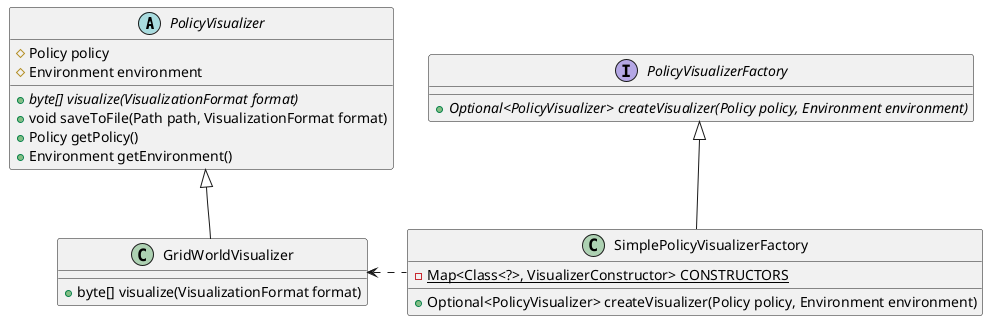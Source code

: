 @startuml
'https://plantuml.com/class-diagram

abstract class PolicyVisualizer {
#Policy policy
#Environment environment

+{abstract} byte[] visualize(VisualizationFormat format)
+void saveToFile(Path path, VisualizationFormat format)
+Policy getPolicy()
+Environment getEnvironment()
}

class GridWorldVisualizer {
+byte[] visualize(VisualizationFormat format)
}

interface PolicyVisualizerFactory {
+{abstract} Optional<PolicyVisualizer> createVisualizer(Policy policy, Environment environment)
}

class SimplePolicyVisualizerFactory {
-{static} Map<Class<?>, VisualizerConstructor> CONSTRUCTORS
+Optional<PolicyVisualizer> createVisualizer(Policy policy, Environment environment)
}


PolicyVisualizerFactory         <|-- SimplePolicyVisualizerFactory
SimplePolicyVisualizerFactory  .l> GridWorldVisualizer
PolicyVisualizer                <|-- GridWorldVisualizer

@enduml